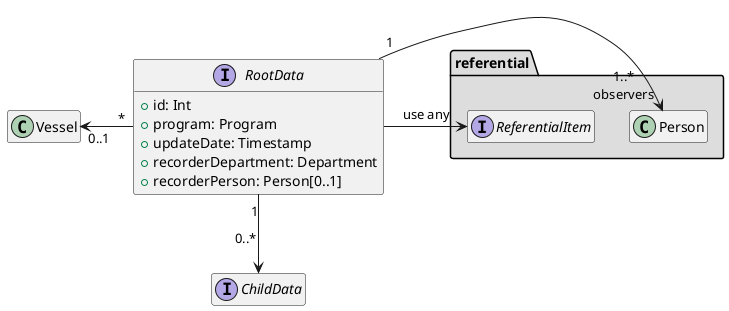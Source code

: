 @startuml
hide empty members

interface RootData {
    +id: Int
    +program: Program
    +updateDate: Timestamp
    +recorderDepartment: Department
    +recorderPerson: Person[0..1]
}

interface ChildData {
}

RootData "*" -left-> "0..1\n" Vessel: "     "
RootData "1" --> "0..*\n" ChildData: "     "

package "referential" #DDDDDD {
    interface ReferentialItem {
    }

    RootData "1" -right-> "1..*\nobservers" Person: "                         "
    RootData -right-> ReferentialItem: "use any"
}
@enduml
